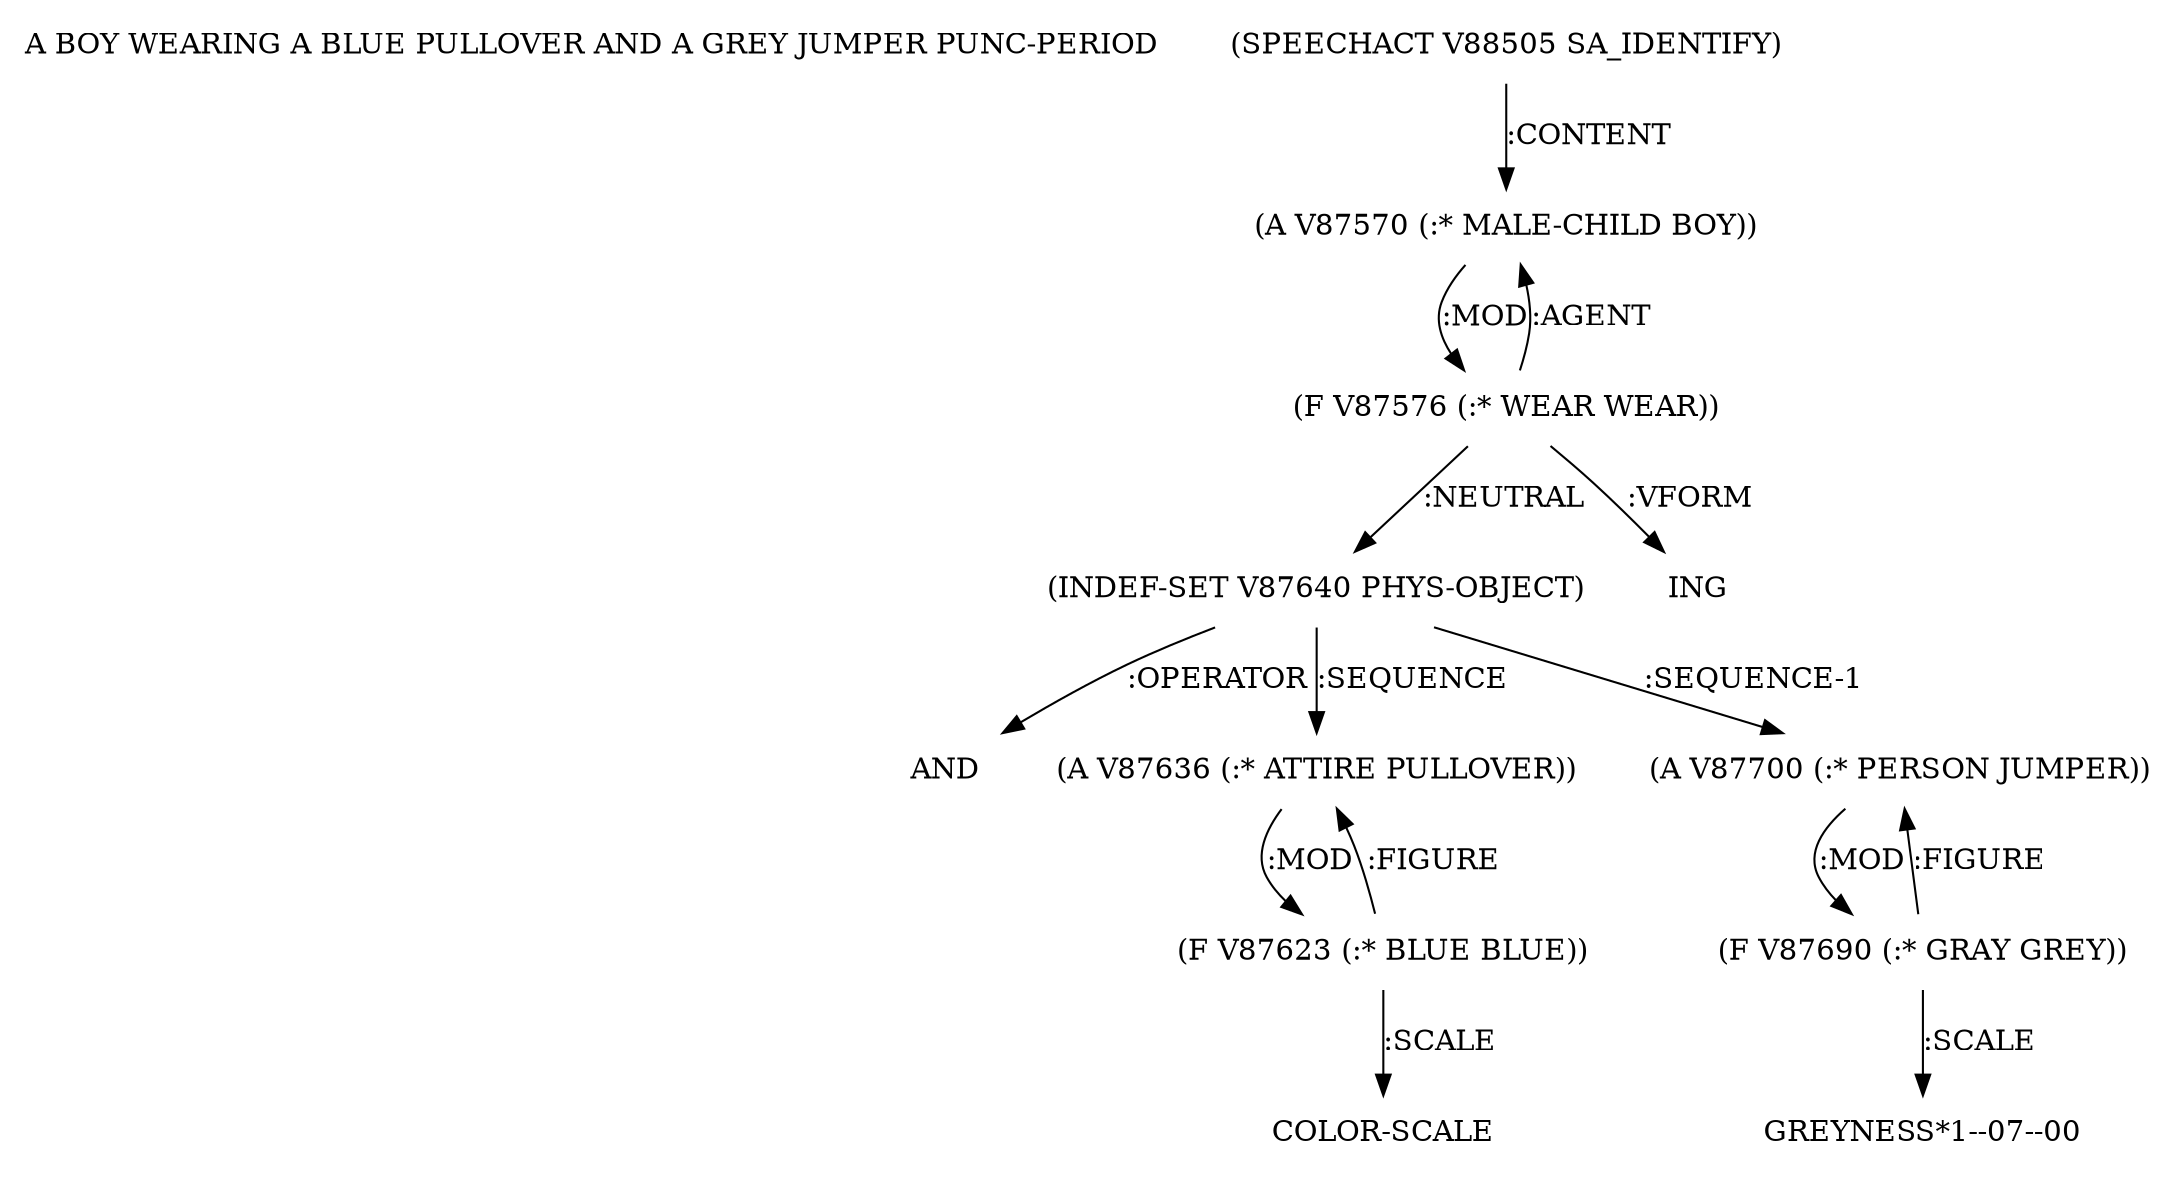 digraph Terms {
  node [shape=none]
  "A BOY WEARING A BLUE PULLOVER AND A GREY JUMPER PUNC-PERIOD"
  "V88505" [label="(SPEECHACT V88505 SA_IDENTIFY)"]
  "V88505" -> "V87570" [label=":CONTENT"]
  "V87570" [label="(A V87570 (:* MALE-CHILD BOY))"]
  "V87570" -> "V87576" [label=":MOD"]
  "V87576" [label="(F V87576 (:* WEAR WEAR))"]
  "V87576" -> "V87570" [label=":AGENT"]
  "V87576" -> "V87640" [label=":NEUTRAL"]
  "V87576" -> "NT89313" [label=":VFORM"]
  "NT89313" [label="ING"]
  "V87640" [label="(INDEF-SET V87640 PHYS-OBJECT)"]
  "V87640" -> "NT89314" [label=":OPERATOR"]
  "NT89314" [label="AND"]
  "V87640" -> "V87636" [label=":SEQUENCE"]
  "V87640" -> "V87700" [label=":SEQUENCE-1"]
  "V87636" [label="(A V87636 (:* ATTIRE PULLOVER))"]
  "V87636" -> "V87623" [label=":MOD"]
  "V87623" [label="(F V87623 (:* BLUE BLUE))"]
  "V87623" -> "V87636" [label=":FIGURE"]
  "V87623" -> "NT89315" [label=":SCALE"]
  "NT89315" [label="COLOR-SCALE"]
  "V87700" [label="(A V87700 (:* PERSON JUMPER))"]
  "V87700" -> "V87690" [label=":MOD"]
  "V87690" [label="(F V87690 (:* GRAY GREY))"]
  "V87690" -> "V87700" [label=":FIGURE"]
  "V87690" -> "NT89316" [label=":SCALE"]
  "NT89316" [label="GREYNESS*1--07--00"]
}
